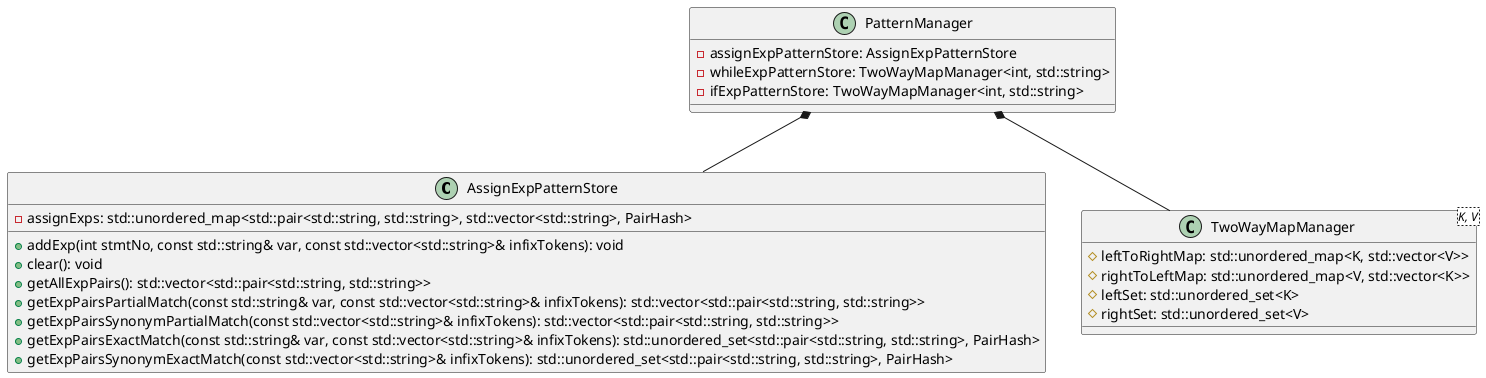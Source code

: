 @startuml
class AssignExpPatternStore {
- assignExps: std::unordered_map<std::pair<std::string, std::string>, std::vector<std::string>, PairHash>

+ addExp(int stmtNo, const std::string& var, const std::vector<std::string>& infixTokens): void
+ clear(): void
+ getAllExpPairs(): std::vector<std::pair<std::string, std::string>>
+ getExpPairsPartialMatch(const std::string& var, const std::vector<std::string>& infixTokens): std::vector<std::pair<std::string, std::string>>
+ getExpPairsSynonymPartialMatch(const std::vector<std::string>& infixTokens): std::vector<std::pair<std::string, std::string>>
+ getExpPairsExactMatch(const std::string& var, const std::vector<std::string>& infixTokens): std::unordered_set<std::pair<std::string, std::string>, PairHash>
+ getExpPairsSynonymExactMatch(const std::vector<std::string>& infixTokens): std::unordered_set<std::pair<std::string, std::string>, PairHash> 
}

class TwoWayMapManager<K, V> {
 # leftToRightMap: std::unordered_map<K, std::vector<V>>
 # rightToLeftMap: std::unordered_map<V, std::vector<K>>
 # leftSet: std::unordered_set<K>
 # rightSet: std::unordered_set<V>
}

class PatternManager {
 - assignExpPatternStore: AssignExpPatternStore
 - whileExpPatternStore: TwoWayMapManager<int, std::string>
 - ifExpPatternStore: TwoWayMapManager<int, std::string>
}

PatternManager *-- AssignExpPatternStore
PatternManager *-- TwoWayMapManager

@enduml